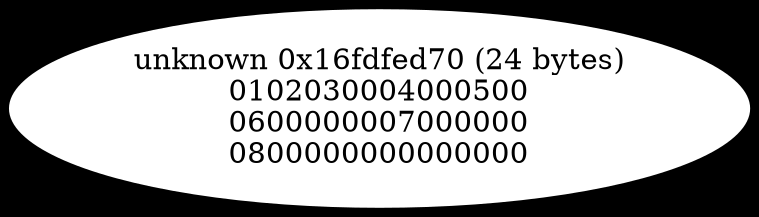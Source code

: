 digraph memory_dump_graph {
graph [bgcolor=black]
_16fdfed70 [style=filled] [fillcolor=white] [label="unknown 0x16fdfed70 (24 bytes)
0102030004000500
0600000007000000
0800000000000000"]
}
